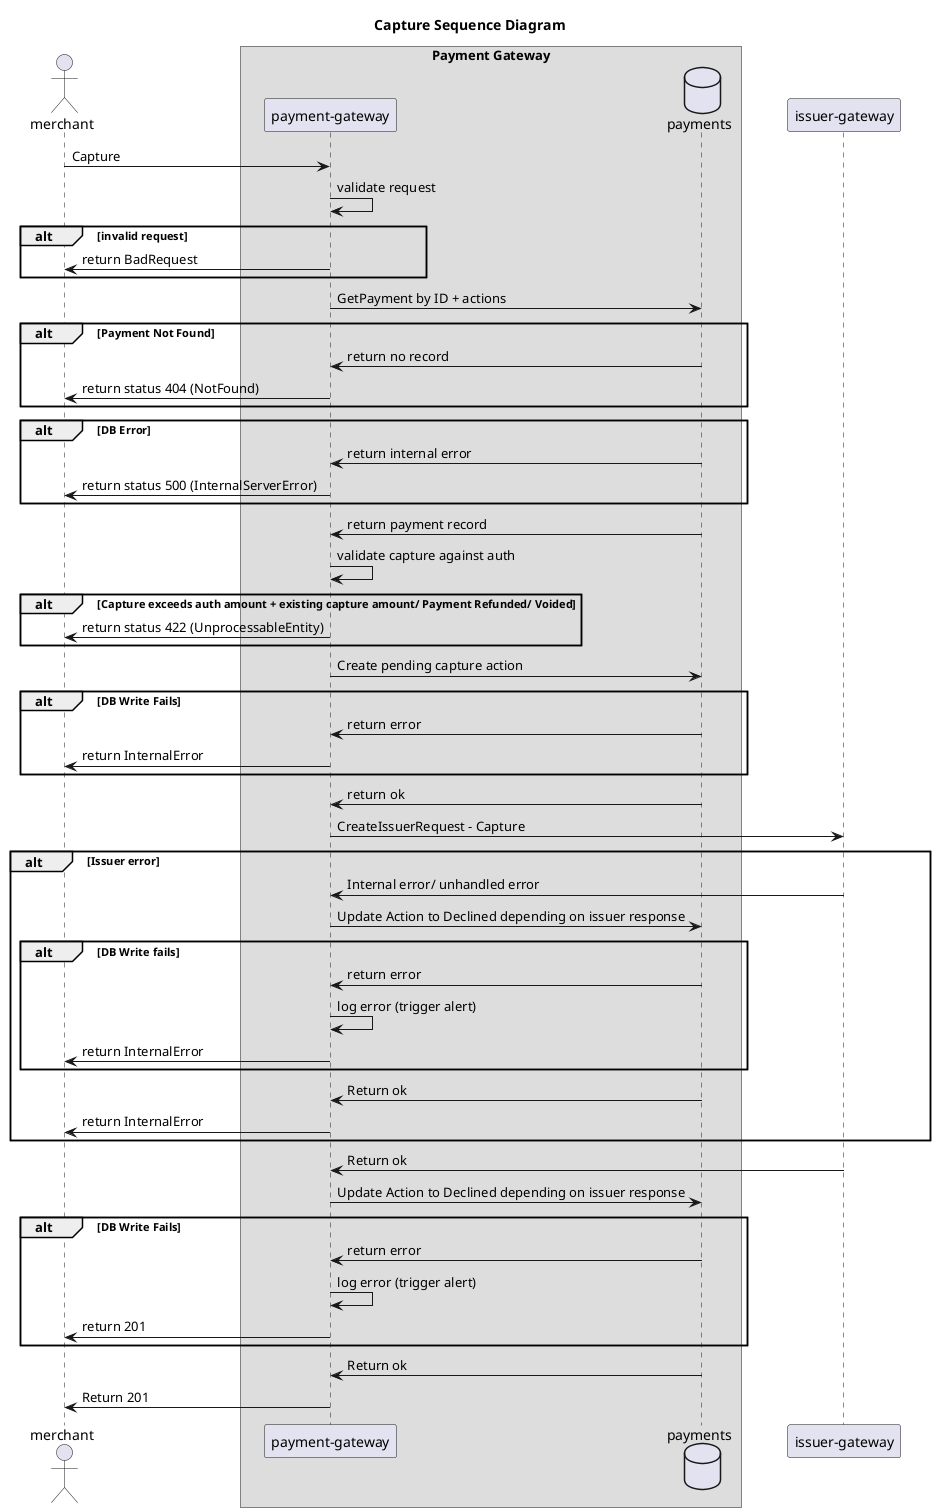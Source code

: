@startuml
Title Capture Sequence Diagram

skinparam ParticipantPadding 20
skinparam BoxPadding 20
actor merchant


box "Payment Gateway"
participant paymentGateway as "payment-gateway"
database payments as paymentsDB
end box
participant issuerGateway as "issuer-gateway"

merchant-> paymentGateway: Capture
paymentGateway->paymentGateway: validate request
alt invalid request
paymentGateway->merchant: return BadRequest
end alt

paymentGateway->paymentsDB: GetPayment by ID + actions
alt Payment Not Found
paymentGateway<-paymentsDB: return no record
paymentGateway->merchant: return status 404 (NotFound)
end alt
alt DB Error
paymentGateway<-paymentsDB: return internal error
paymentGateway->merchant: return status 500 (InternalServerError)
end alt
paymentGateway<-paymentsDB: return payment record
paymentGateway->paymentGateway: validate capture against auth
alt Capture exceeds auth amount + existing capture amount/ Payment Refunded/ Voided
 paymentGateway->merchant: return status 422 (UnprocessableEntity)
end alt

paymentGateway-> paymentsDB: Create pending capture action
alt DB Write Fails
paymentGateway<-paymentsDB: return error
paymentGateway->merchant: return InternalError
end
paymentGateway<-paymentsDB: return ok

paymentGateway-> issuerGateway: CreateIssuerRequest - Capture
alt Issuer error
paymentGateway<-issuerGateway: Internal error/ unhandled error
paymentGateway->paymentsDB: Update Action to Declined depending on issuer response
alt DB Write fails
paymentGateway<-paymentsDB: return error
paymentGateway->paymentGateway: log error (trigger alert)
paymentGateway->merchant: return InternalError
end alt
paymentGateway<-paymentsDB: Return ok
paymentGateway->merchant: return InternalError
end alt
paymentGateway<-issuerGateway: Return ok
paymentGateway->paymentsDB: Update Action to Declined depending on issuer response
alt DB Write Fails
paymentGateway<-paymentsDB: return error
paymentGateway->paymentGateway: log error (trigger alert)
paymentGateway->merchant: return 201
end alt
paymentGateway<-paymentsDB: Return ok
paymentGateway->merchant: Return 201

@enduml
